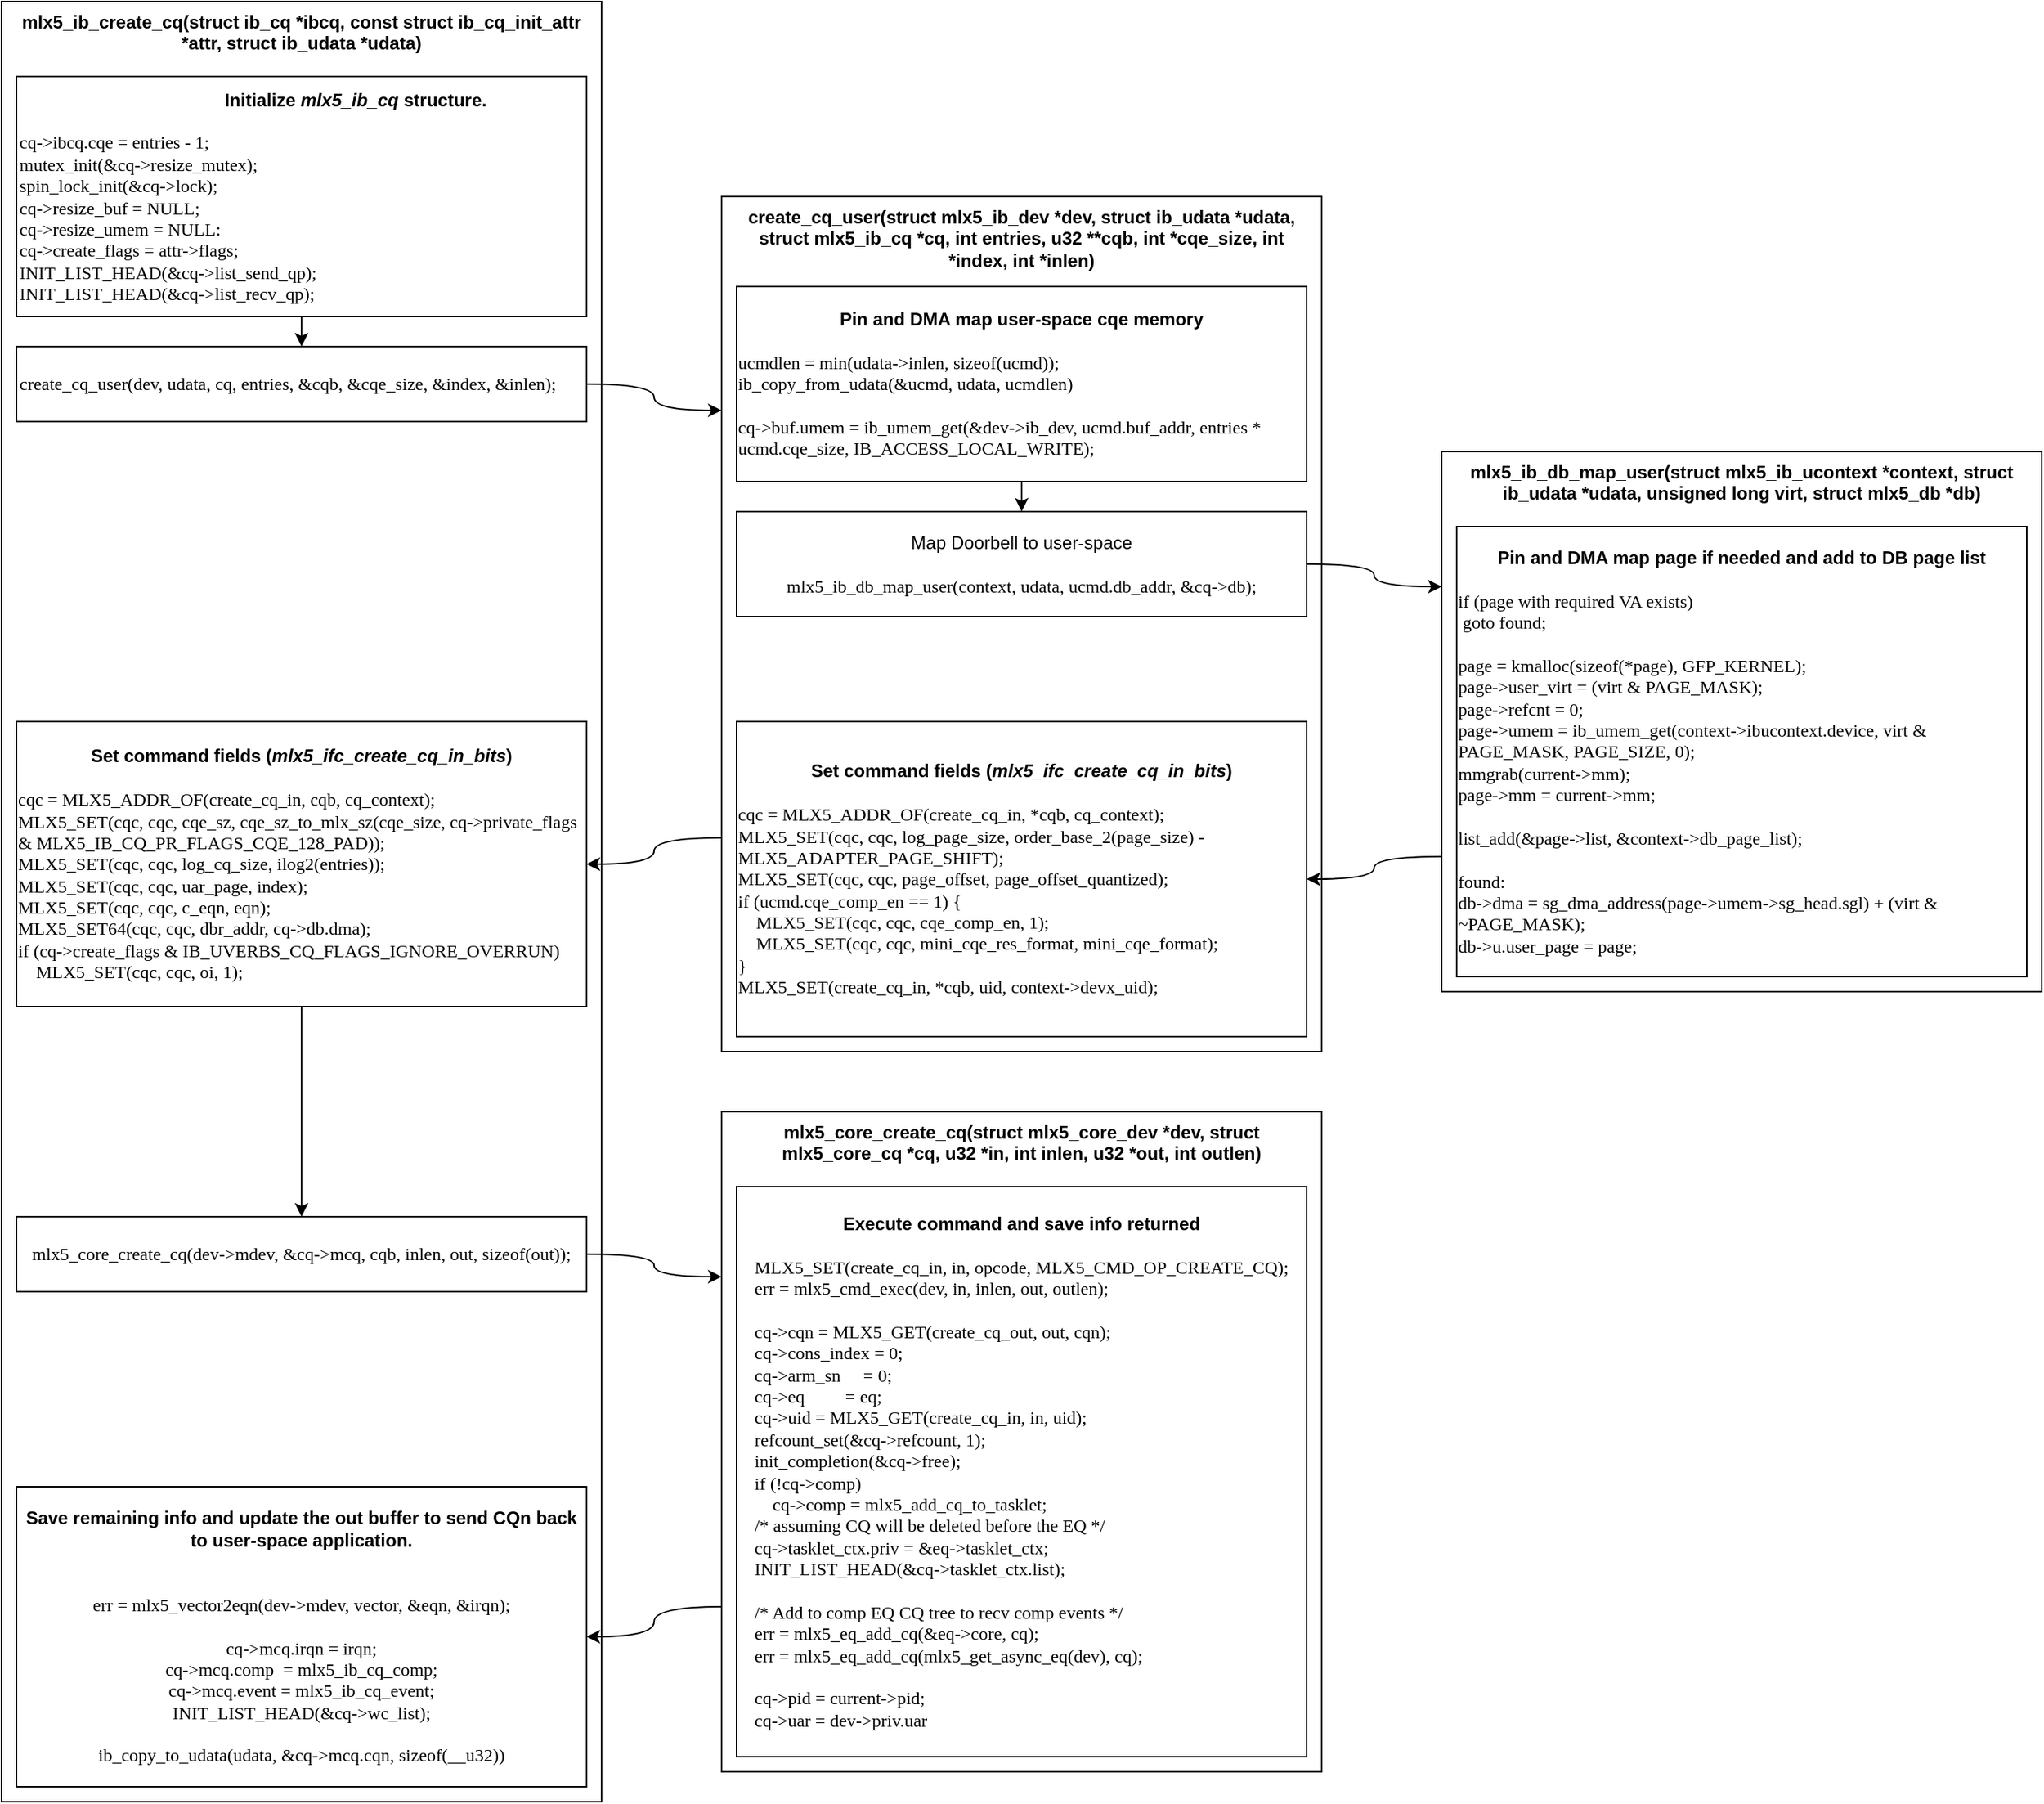 <mxfile version="16.2.2" type="github">
  <diagram name="Page-1" id="74e2e168-ea6b-b213-b513-2b3c1d86103e">
    <mxGraphModel dx="1673" dy="964" grid="1" gridSize="10" guides="1" tooltips="1" connect="1" arrows="1" fold="1" page="1" pageScale="1" pageWidth="1654" pageHeight="1169" background="none" math="0" shadow="0">
      <root>
        <mxCell id="0" />
        <mxCell id="1" parent="0" />
        <mxCell id="ehqzlcscsCSHqdPRzGeW-19" value="&lt;div&gt;&lt;b&gt;mlx5_ib_create_cq(struct ib_cq *ibcq, const struct ib_cq_init_attr *attr, struct ib_udata *udata)&lt;/b&gt;&lt;/div&gt;" style="rounded=0;whiteSpace=wrap;html=1;verticalAlign=top;" vertex="1" parent="1">
          <mxGeometry x="40" y="40" width="400" height="1200" as="geometry" />
        </mxCell>
        <mxCell id="ehqzlcscsCSHqdPRzGeW-46" style="edgeStyle=orthogonalEdgeStyle;curved=1;rounded=0;orthogonalLoop=1;jettySize=auto;html=1;exitX=0;exitY=0.75;exitDx=0;exitDy=0;entryX=1;entryY=0.5;entryDx=0;entryDy=0;fontFamily=Consolas;fontSource=https%3A%2F%2Ffonts.googleapis.com%2Fcss%3Ffamily%3DConsolas;" edge="1" parent="1" source="ehqzlcscsCSHqdPRzGeW-20" target="ehqzlcscsCSHqdPRzGeW-45">
          <mxGeometry relative="1" as="geometry" />
        </mxCell>
        <mxCell id="ehqzlcscsCSHqdPRzGeW-20" value="&lt;div&gt;&lt;b&gt;create_cq_user(struct mlx5_ib_dev *dev, struct ib_udata *udata, &lt;/b&gt;&lt;/div&gt;&lt;div align=&quot;center&quot;&gt;&lt;b&gt;struct mlx5_ib_cq *cq, int entries, u32 **cqb, int *cqe_size, int &lt;/b&gt;&lt;br&gt;&lt;/div&gt;&lt;b&gt;*index, int *inlen)&lt;/b&gt;" style="rounded=0;whiteSpace=wrap;html=1;verticalAlign=top;" vertex="1" parent="1">
          <mxGeometry x="520" y="170" width="400" height="570" as="geometry" />
        </mxCell>
        <mxCell id="ehqzlcscsCSHqdPRzGeW-43" style="edgeStyle=orthogonalEdgeStyle;curved=1;rounded=0;orthogonalLoop=1;jettySize=auto;html=1;exitX=0;exitY=0.75;exitDx=0;exitDy=0;entryX=1;entryY=0.5;entryDx=0;entryDy=0;fontFamily=Consolas;fontSource=https%3A%2F%2Ffonts.googleapis.com%2Fcss%3Ffamily%3DConsolas;" edge="1" parent="1" source="ehqzlcscsCSHqdPRzGeW-32" target="ehqzlcscsCSHqdPRzGeW-36">
          <mxGeometry relative="1" as="geometry" />
        </mxCell>
        <mxCell id="ehqzlcscsCSHqdPRzGeW-32" value="&lt;b&gt;mlx5_ib_db_map_user(struct mlx5_ib_ucontext *context, struct ib_udata *udata, unsigned long virt, struct mlx5_db *db)&lt;/b&gt;" style="rounded=0;whiteSpace=wrap;html=1;verticalAlign=top;" vertex="1" parent="1">
          <mxGeometry x="1000" y="340" width="400" height="360" as="geometry" />
        </mxCell>
        <mxCell id="ehqzlcscsCSHqdPRzGeW-44" style="edgeStyle=orthogonalEdgeStyle;curved=1;rounded=0;orthogonalLoop=1;jettySize=auto;html=1;exitX=1;exitY=0.5;exitDx=0;exitDy=0;entryX=0;entryY=0.25;entryDx=0;entryDy=0;fontFamily=Consolas;fontSource=https%3A%2F%2Ffonts.googleapis.com%2Fcss%3Ffamily%3DConsolas;" edge="1" parent="1" source="ehqzlcscsCSHqdPRzGeW-21" target="ehqzlcscsCSHqdPRzGeW-20">
          <mxGeometry relative="1" as="geometry" />
        </mxCell>
        <mxCell id="ehqzlcscsCSHqdPRzGeW-21" value="&lt;div align=&quot;left&quot;&gt;&lt;font data-font-src=&quot;https://fonts.googleapis.com/css?family=Consolas&quot; face=&quot;Consolas&quot;&gt;create_cq_user(dev, udata, cq, entries, &amp;amp;cqb, &amp;amp;cqe_size, &amp;amp;index, &amp;amp;inlen);&lt;/font&gt;&lt;/div&gt;" style="rounded=0;whiteSpace=wrap;html=1;align=left;" vertex="1" parent="1">
          <mxGeometry x="50" y="270" width="380" height="50" as="geometry" />
        </mxCell>
        <mxCell id="ehqzlcscsCSHqdPRzGeW-29" style="edgeStyle=orthogonalEdgeStyle;curved=1;rounded=0;orthogonalLoop=1;jettySize=auto;html=1;exitX=0.5;exitY=1;exitDx=0;exitDy=0;entryX=0.5;entryY=0;entryDx=0;entryDy=0;fontFamily=Consolas;fontSource=https%3A%2F%2Ffonts.googleapis.com%2Fcss%3Ffamily%3DConsolas;" edge="1" parent="1" source="ehqzlcscsCSHqdPRzGeW-24" target="ehqzlcscsCSHqdPRzGeW-28">
          <mxGeometry relative="1" as="geometry" />
        </mxCell>
        <mxCell id="ehqzlcscsCSHqdPRzGeW-24" value="&lt;div&gt;&lt;b&gt;Pin and DMA map user-space cqe memory&lt;/b&gt;&lt;/div&gt;&lt;div&gt;&lt;br&gt;&lt;/div&gt;&lt;div align=&quot;left&quot;&gt;&lt;font data-font-src=&quot;https://fonts.googleapis.com/css?family=Consolas&quot; face=&quot;Consolas&quot;&gt;ucmdlen = min(udata-&amp;gt;inlen, sizeof(ucmd));&lt;/font&gt;&lt;/div&gt;&lt;div align=&quot;left&quot;&gt;&lt;font data-font-src=&quot;https://fonts.googleapis.com/css?family=Consolas&quot; face=&quot;Consolas&quot;&gt;ib_copy_from_udata(&amp;amp;ucmd, udata, ucmdlen)&lt;/font&gt;&lt;/div&gt;&lt;div align=&quot;left&quot;&gt;&lt;font data-font-src=&quot;https://fonts.googleapis.com/css?family=Consolas&quot; face=&quot;Consolas&quot;&gt;&lt;br&gt;&lt;/font&gt;&lt;/div&gt;&lt;div align=&quot;left&quot;&gt;&lt;font data-font-src=&quot;https://fonts.googleapis.com/css?family=Consolas&quot; face=&quot;Consolas&quot;&gt;cq-&amp;gt;buf.umem = ib_umem_get(&amp;amp;dev-&amp;gt;ib_dev, ucmd.buf_addr, entries * ucmd.cqe_size, IB_ACCESS_LOCAL_WRITE);&lt;/font&gt;&lt;br&gt;&lt;/div&gt;" style="rounded=0;whiteSpace=wrap;html=1;" vertex="1" parent="1">
          <mxGeometry x="530" y="230" width="380" height="130" as="geometry" />
        </mxCell>
        <mxCell id="ehqzlcscsCSHqdPRzGeW-58" style="edgeStyle=orthogonalEdgeStyle;curved=1;rounded=0;orthogonalLoop=1;jettySize=auto;html=1;exitX=1;exitY=0.5;exitDx=0;exitDy=0;entryX=0;entryY=0.25;entryDx=0;entryDy=0;fontFamily=Consolas;fontSource=https%3A%2F%2Ffonts.googleapis.com%2Fcss%3Ffamily%3DConsolas;" edge="1" parent="1" source="ehqzlcscsCSHqdPRzGeW-28" target="ehqzlcscsCSHqdPRzGeW-32">
          <mxGeometry relative="1" as="geometry" />
        </mxCell>
        <mxCell id="ehqzlcscsCSHqdPRzGeW-28" value="&lt;div&gt;Map Doorbell to user-space&lt;/div&gt;&lt;div&gt;&lt;br&gt;&lt;/div&gt;&lt;div align=&quot;left&quot;&gt;&lt;font data-font-src=&quot;https://fonts.googleapis.com/css?family=Consolas&quot; face=&quot;Consolas&quot;&gt;mlx5_ib_db_map_user(context, udata, ucmd.db_addr, &amp;amp;cq-&amp;gt;db);&lt;/font&gt;&lt;br&gt;&lt;/div&gt;" style="rounded=0;whiteSpace=wrap;html=1;" vertex="1" parent="1">
          <mxGeometry x="530" y="380" width="380" height="70" as="geometry" />
        </mxCell>
        <mxCell id="ehqzlcscsCSHqdPRzGeW-33" value="&lt;div&gt;&lt;b&gt;Pin and DMA map page if needed and add to DB page list&lt;/b&gt;&lt;br&gt;&lt;/div&gt;&lt;div&gt;&lt;br&gt;&lt;/div&gt;&lt;div align=&quot;left&quot;&gt;&lt;font face=&quot;Consolas&quot;&gt;if (page with required VA exists)&lt;/font&gt;&lt;/div&gt;&lt;div align=&quot;left&quot;&gt;&lt;font face=&quot;Consolas&quot;&gt;&lt;span style=&quot;white-space: pre&quot;&gt;	&lt;/span&gt;goto found;&lt;/font&gt;&lt;br&gt;&lt;/div&gt;&lt;div align=&quot;left&quot;&gt;&lt;font data-font-src=&quot;https://fonts.googleapis.com/css?family=Consolas&quot; face=&quot;Consolas&quot;&gt;&lt;br&gt;&lt;/font&gt;&lt;/div&gt;&lt;div align=&quot;left&quot;&gt;&lt;font data-font-src=&quot;https://fonts.googleapis.com/css?family=Consolas&quot; face=&quot;Consolas&quot;&gt;page = kmalloc(sizeof(*page), GFP_KERNEL);&lt;br&gt;page-&amp;gt;user_virt = (virt &amp;amp; PAGE_MASK);&lt;br&gt;page-&amp;gt;refcnt = 0;&lt;br&gt;page-&amp;gt;umem = ib_umem_get(context-&amp;gt;ibucontext.device, virt &amp;amp; PAGE_MASK, PAGE_SIZE, 0);&lt;br&gt;mmgrab(current-&amp;gt;mm);&lt;br&gt;page-&amp;gt;mm = current-&amp;gt;mm;&lt;/font&gt;&lt;/div&gt;&lt;div align=&quot;left&quot;&gt;&lt;br&gt;&lt;/div&gt;&lt;div align=&quot;left&quot;&gt;&lt;font data-font-src=&quot;https://fonts.googleapis.com/css?family=Consolas&quot; face=&quot;Consolas&quot;&gt;list_add(&amp;amp;page-&amp;gt;list, &amp;amp;context-&amp;gt;db_page_list);&lt;/font&gt;&lt;/div&gt;&lt;div align=&quot;left&quot;&gt;&lt;font data-font-src=&quot;https://fonts.googleapis.com/css?family=Consolas&quot; face=&quot;Consolas&quot;&gt;&lt;br&gt;&lt;/font&gt;&lt;/div&gt;&lt;div align=&quot;left&quot;&gt;&lt;font data-font-src=&quot;https://fonts.googleapis.com/css?family=Consolas&quot; face=&quot;Consolas&quot;&gt;found:&lt;br&gt;&lt;/font&gt;&lt;/div&gt;&lt;div align=&quot;left&quot;&gt;&lt;font data-font-src=&quot;https://fonts.googleapis.com/css?family=Consolas&quot; face=&quot;Consolas&quot;&gt;db-&amp;gt;dma = sg_dma_address(page-&amp;gt;umem-&amp;gt;sg_head.sgl) + (virt &amp;amp; ~PAGE_MASK);&lt;br&gt;db-&amp;gt;u.user_page = page;&lt;/font&gt;&lt;br&gt;&lt;/div&gt;" style="rounded=0;whiteSpace=wrap;html=1;" vertex="1" parent="1">
          <mxGeometry x="1010" y="390" width="380" height="300" as="geometry" />
        </mxCell>
        <mxCell id="ehqzlcscsCSHqdPRzGeW-36" value="&lt;div&gt;&lt;b&gt;&lt;font face=&quot;Helvetica&quot;&gt;Set command fields (&lt;i&gt;mlx5_ifc_create_cq_in_bits&lt;/i&gt;)&lt;br&gt;&lt;/font&gt;&lt;/b&gt;&lt;/div&gt;&lt;div&gt;&lt;font face=&quot;Helvetica&quot;&gt;&lt;br&gt;&lt;/font&gt;&lt;/div&gt;&lt;div align=&quot;left&quot;&gt;cqc = MLX5_ADDR_OF(create_cq_in, *cqb, cq_context);&lt;br&gt;MLX5_SET(cqc, cqc, log_page_size, order_base_2(page_size) - MLX5_ADAPTER_PAGE_SHIFT);&lt;br&gt;MLX5_SET(cqc, cqc, page_offset, page_offset_quantized);&lt;br&gt;if (ucmd.cqe_comp_en == 1) {&lt;br&gt;&amp;nbsp;&amp;nbsp; &amp;nbsp;MLX5_SET(cqc, cqc, cqe_comp_en, 1);&lt;br&gt;&amp;nbsp;&amp;nbsp; &amp;nbsp;MLX5_SET(cqc, cqc, mini_cqe_res_format, mini_cqe_format);&lt;br&gt;}&lt;br&gt;MLX5_SET(create_cq_in, *cqb, uid, context-&amp;gt;devx_uid);&lt;br&gt;&lt;/div&gt;" style="rounded=0;whiteSpace=wrap;html=1;fontFamily=Consolas;fontSource=https%3A%2F%2Ffonts.googleapis.com%2Fcss%3Ffamily%3DConsolas;" vertex="1" parent="1">
          <mxGeometry x="530" y="520" width="380" height="210" as="geometry" />
        </mxCell>
        <mxCell id="ehqzlcscsCSHqdPRzGeW-41" style="edgeStyle=orthogonalEdgeStyle;curved=1;rounded=0;orthogonalLoop=1;jettySize=auto;html=1;exitX=0.5;exitY=1;exitDx=0;exitDy=0;entryX=0.5;entryY=0;entryDx=0;entryDy=0;fontFamily=Consolas;fontSource=https%3A%2F%2Ffonts.googleapis.com%2Fcss%3Ffamily%3DConsolas;" edge="1" parent="1" source="ehqzlcscsCSHqdPRzGeW-39" target="ehqzlcscsCSHqdPRzGeW-21">
          <mxGeometry relative="1" as="geometry" />
        </mxCell>
        <mxCell id="ehqzlcscsCSHqdPRzGeW-39" value="&lt;div align=&quot;center&quot;&gt;&amp;nbsp;&amp;nbsp;&amp;nbsp;&amp;nbsp;&amp;nbsp;&amp;nbsp;&amp;nbsp;&amp;nbsp;&amp;nbsp;&amp;nbsp;&amp;nbsp;&amp;nbsp;&amp;nbsp;&amp;nbsp;&amp;nbsp;&amp;nbsp;&amp;nbsp;&amp;nbsp;&amp;nbsp;&amp;nbsp;&amp;nbsp;&amp;nbsp;&amp;nbsp;&amp;nbsp;&amp;nbsp;&amp;nbsp; &amp;nbsp; &amp;nbsp; &amp;nbsp; &amp;nbsp; &amp;nbsp; &amp;nbsp; &amp;nbsp; &lt;b&gt;Initialize &lt;i&gt;mlx5_ib_cq&lt;/i&gt; structure.&lt;/b&gt;&lt;/div&gt;&lt;div&gt;&lt;br&gt;&lt;/div&gt;&lt;div&gt;&lt;div align=&quot;left&quot;&gt;&lt;font data-font-src=&quot;https://fonts.googleapis.com/css?family=Consolas&quot; face=&quot;Consolas&quot;&gt;cq-&amp;gt;ibcq.cqe = entries - 1;&lt;/font&gt;&lt;/div&gt;&lt;div align=&quot;left&quot;&gt;&lt;font data-font-src=&quot;https://fonts.googleapis.com/css?family=Consolas&quot; face=&quot;Consolas&quot;&gt;mutex_init(&amp;amp;cq-&amp;gt;resize_mutex);&lt;/font&gt;&lt;/div&gt;&lt;div align=&quot;left&quot;&gt;&lt;font data-font-src=&quot;https://fonts.googleapis.com/css?family=Consolas&quot; face=&quot;Consolas&quot;&gt;spin_lock_init(&amp;amp;cq-&amp;gt;lock);&lt;/font&gt;&lt;/div&gt;&lt;div align=&quot;left&quot;&gt;&lt;font data-font-src=&quot;https://fonts.googleapis.com/css?family=Consolas&quot; face=&quot;Consolas&quot;&gt;cq-&amp;gt;resize_buf = NULL;&lt;/font&gt;&lt;/div&gt;&lt;div align=&quot;left&quot;&gt;&lt;font data-font-src=&quot;https://fonts.googleapis.com/css?family=Consolas&quot; face=&quot;Consolas&quot;&gt;cq-&amp;gt;resize_umem = NULL:&lt;/font&gt;&lt;/div&gt;&lt;font data-font-src=&quot;https://fonts.googleapis.com/css?family=Consolas&quot; face=&quot;Consolas&quot;&gt;cq-&amp;gt;create_flags = attr-&amp;gt;flags;&lt;br&gt;INIT_LIST_HEAD(&amp;amp;cq-&amp;gt;list_send_qp);&lt;br&gt;INIT_LIST_HEAD(&amp;amp;cq-&amp;gt;list_recv_qp);&lt;/font&gt;&lt;/div&gt;" style="rounded=0;whiteSpace=wrap;html=1;align=left;" vertex="1" parent="1">
          <mxGeometry x="50" y="90" width="380" height="160" as="geometry" />
        </mxCell>
        <mxCell id="ehqzlcscsCSHqdPRzGeW-48" value="" style="edgeStyle=orthogonalEdgeStyle;curved=1;rounded=0;orthogonalLoop=1;jettySize=auto;html=1;fontFamily=Consolas;fontSource=https%3A%2F%2Ffonts.googleapis.com%2Fcss%3Ffamily%3DConsolas;" edge="1" parent="1" source="ehqzlcscsCSHqdPRzGeW-45" target="ehqzlcscsCSHqdPRzGeW-47">
          <mxGeometry relative="1" as="geometry" />
        </mxCell>
        <mxCell id="ehqzlcscsCSHqdPRzGeW-45" value="&lt;div&gt;&lt;b&gt;&lt;font face=&quot;Helvetica&quot;&gt;Set command fields (&lt;i&gt;mlx5_ifc_create_cq_in_bits&lt;/i&gt;)&lt;/font&gt;&lt;/b&gt;&lt;/div&gt;&lt;div&gt;&lt;font face=&quot;Helvetica&quot;&gt;&lt;br&gt;&lt;/font&gt;&lt;/div&gt;&lt;div align=&quot;left&quot;&gt;cqc = MLX5_ADDR_OF(create_cq_in, cqb, cq_context);&lt;br&gt;MLX5_SET(cqc, cqc, cqe_sz, cqe_sz_to_mlx_sz(cqe_size, cq-&amp;gt;private_flags &amp;amp; MLX5_IB_CQ_PR_FLAGS_CQE_128_PAD));&lt;br&gt;MLX5_SET(cqc, cqc, log_cq_size, ilog2(entries));&lt;br&gt;MLX5_SET(cqc, cqc, uar_page, index);&lt;br&gt;MLX5_SET(cqc, cqc, c_eqn, eqn);&lt;br&gt;MLX5_SET64(cqc, cqc, dbr_addr, cq-&amp;gt;db.dma);&lt;br&gt;if (cq-&amp;gt;create_flags &amp;amp; IB_UVERBS_CQ_FLAGS_IGNORE_OVERRUN)&lt;br&gt;&amp;nbsp;&amp;nbsp; &amp;nbsp;MLX5_SET(cqc, cqc, oi, 1);&lt;br&gt;&lt;/div&gt;" style="rounded=0;whiteSpace=wrap;html=1;fontFamily=Consolas;fontSource=https%3A%2F%2Ffonts.googleapis.com%2Fcss%3Ffamily%3DConsolas;" vertex="1" parent="1">
          <mxGeometry x="50" y="520" width="380" height="190" as="geometry" />
        </mxCell>
        <mxCell id="ehqzlcscsCSHqdPRzGeW-52" style="edgeStyle=orthogonalEdgeStyle;curved=1;rounded=0;orthogonalLoop=1;jettySize=auto;html=1;exitX=1;exitY=0.5;exitDx=0;exitDy=0;entryX=0;entryY=0.25;entryDx=0;entryDy=0;fontFamily=Consolas;fontSource=https%3A%2F%2Ffonts.googleapis.com%2Fcss%3Ffamily%3DConsolas;" edge="1" parent="1" source="ehqzlcscsCSHqdPRzGeW-47" target="ehqzlcscsCSHqdPRzGeW-49">
          <mxGeometry relative="1" as="geometry" />
        </mxCell>
        <mxCell id="ehqzlcscsCSHqdPRzGeW-47" value="mlx5_core_create_cq(dev-&amp;gt;mdev, &amp;amp;cq-&amp;gt;mcq, cqb, inlen, out, sizeof(out));&lt;br&gt;" style="rounded=0;whiteSpace=wrap;html=1;fontFamily=Consolas;fontSource=https%3A%2F%2Ffonts.googleapis.com%2Fcss%3Ffamily%3DConsolas;" vertex="1" parent="1">
          <mxGeometry x="50" y="850" width="380" height="50" as="geometry" />
        </mxCell>
        <mxCell id="ehqzlcscsCSHqdPRzGeW-54" style="edgeStyle=orthogonalEdgeStyle;curved=1;rounded=0;orthogonalLoop=1;jettySize=auto;html=1;exitX=0;exitY=0.75;exitDx=0;exitDy=0;entryX=1;entryY=0.5;entryDx=0;entryDy=0;fontFamily=Consolas;fontSource=https%3A%2F%2Ffonts.googleapis.com%2Fcss%3Ffamily%3DConsolas;" edge="1" parent="1" source="ehqzlcscsCSHqdPRzGeW-49" target="ehqzlcscsCSHqdPRzGeW-53">
          <mxGeometry relative="1" as="geometry" />
        </mxCell>
        <mxCell id="ehqzlcscsCSHqdPRzGeW-49" value="&lt;b&gt;mlx5_core_create_cq(struct mlx5_core_dev *dev, struct mlx5_core_cq *cq, u32 *in, int inlen, u32 *out, int outlen)&lt;/b&gt;" style="rounded=0;whiteSpace=wrap;html=1;verticalAlign=top;" vertex="1" parent="1">
          <mxGeometry x="520" y="780" width="400" height="440" as="geometry" />
        </mxCell>
        <mxCell id="ehqzlcscsCSHqdPRzGeW-50" value="&lt;div&gt;&lt;font face=&quot;Helvetica&quot;&gt;&lt;b&gt;Execute command and save info returned&lt;/b&gt;&lt;/font&gt;&lt;/div&gt;&lt;div&gt;&lt;font face=&quot;Helvetica&quot;&gt;&lt;b&gt;&lt;br&gt;&lt;/b&gt;&lt;/font&gt;&lt;/div&gt;&lt;div align=&quot;left&quot;&gt;&lt;font face=&quot;Helvetica&quot;&gt;&lt;font data-font-src=&quot;https://fonts.googleapis.com/css?family=Consolas&quot; face=&quot;Consolas&quot;&gt;MLX5_SET(create_cq_in, in, opcode, MLX5_CMD_OP_CREATE_CQ);&lt;br&gt;err = mlx5_cmd_exec(dev, in, inlen, out, outlen);&lt;br&gt;&lt;br&gt;cq-&amp;gt;cqn = MLX5_GET(create_cq_out, out, cqn);&lt;br&gt;cq-&amp;gt;cons_index = 0;&lt;br&gt;cq-&amp;gt;arm_sn&amp;nbsp;&amp;nbsp;&amp;nbsp;&amp;nbsp; = 0;&lt;br&gt;cq-&amp;gt;eq&amp;nbsp;&amp;nbsp;&amp;nbsp;&amp;nbsp;&amp;nbsp;&amp;nbsp;&amp;nbsp;&amp;nbsp; = eq;&lt;br&gt;cq-&amp;gt;uid = MLX5_GET(create_cq_in, in, uid);&lt;br&gt;refcount_set(&amp;amp;cq-&amp;gt;refcount, 1);&lt;br&gt;init_completion(&amp;amp;cq-&amp;gt;free);&lt;br&gt;if (!cq-&amp;gt;comp)&lt;br&gt;&amp;nbsp;&amp;nbsp; &amp;nbsp;cq-&amp;gt;comp = mlx5_add_cq_to_tasklet;&lt;br&gt;/* assuming CQ will be deleted before the EQ */&lt;br&gt;cq-&amp;gt;tasklet_ctx.priv = &amp;amp;eq-&amp;gt;tasklet_ctx;&lt;br&gt;INIT_LIST_HEAD(&amp;amp;cq-&amp;gt;tasklet_ctx.list);&lt;br&gt;&lt;br&gt;/* Add to comp EQ CQ tree to recv comp events */&lt;br&gt;err = mlx5_eq_add_cq(&amp;amp;eq-&amp;gt;core, cq);&lt;br&gt;err = mlx5_eq_add_cq(mlx5_get_async_eq(dev), cq);&lt;br&gt;&lt;br&gt;cq-&amp;gt;pid = current-&amp;gt;pid;&lt;br&gt;cq-&amp;gt;uar = dev-&amp;gt;priv.uar&lt;/font&gt;&lt;b&gt;&lt;br&gt;&lt;/b&gt;&lt;/font&gt;&lt;/div&gt;" style="rounded=0;whiteSpace=wrap;html=1;fontFamily=Consolas;fontSource=https%3A%2F%2Ffonts.googleapis.com%2Fcss%3Ffamily%3DConsolas;" vertex="1" parent="1">
          <mxGeometry x="530" y="830" width="380" height="380" as="geometry" />
        </mxCell>
        <mxCell id="ehqzlcscsCSHqdPRzGeW-53" value="&lt;div&gt;&lt;font face=&quot;Helvetica&quot;&gt;&lt;b&gt;Save remaining info and update the out buffer to send CQn back to user-space application.&lt;/b&gt;&lt;/font&gt;&lt;/div&gt;&lt;div&gt;&lt;font face=&quot;Helvetica&quot;&gt;&lt;b&gt;&lt;br&gt;&lt;/b&gt;&lt;/font&gt;&lt;/div&gt;&lt;div&gt;&lt;font face=&quot;Helvetica&quot;&gt;&lt;b&gt;&lt;br&gt;&lt;/b&gt;&lt;/font&gt;&lt;/div&gt;&lt;div&gt;&lt;font face=&quot;Helvetica&quot;&gt;&lt;font data-font-src=&quot;https://fonts.googleapis.com/css?family=Consolas&quot; face=&quot;Consolas&quot;&gt;err = mlx5_vector2eqn(dev-&amp;gt;mdev, vector, &amp;amp;eqn, &amp;amp;irqn);&lt;br&gt;&lt;br&gt;cq-&amp;gt;mcq.irqn = irqn;&lt;br&gt;cq-&amp;gt;mcq.comp&amp;nbsp; = mlx5_ib_cq_comp;&lt;br&gt;cq-&amp;gt;mcq.event = mlx5_ib_cq_event;&lt;br&gt;INIT_LIST_HEAD(&amp;amp;cq-&amp;gt;wc_list);&lt;br&gt;&lt;br&gt;ib_copy_to_udata(udata, &amp;amp;cq-&amp;gt;mcq.cqn, sizeof(__u32))&lt;/font&gt;&lt;br&gt;&lt;/font&gt;&lt;/div&gt; " style="rounded=0;whiteSpace=wrap;html=1;fontFamily=Consolas;fontSource=https%3A%2F%2Ffonts.googleapis.com%2Fcss%3Ffamily%3DConsolas;" vertex="1" parent="1">
          <mxGeometry x="50" y="1030" width="380" height="200" as="geometry" />
        </mxCell>
      </root>
    </mxGraphModel>
  </diagram>
</mxfile>
